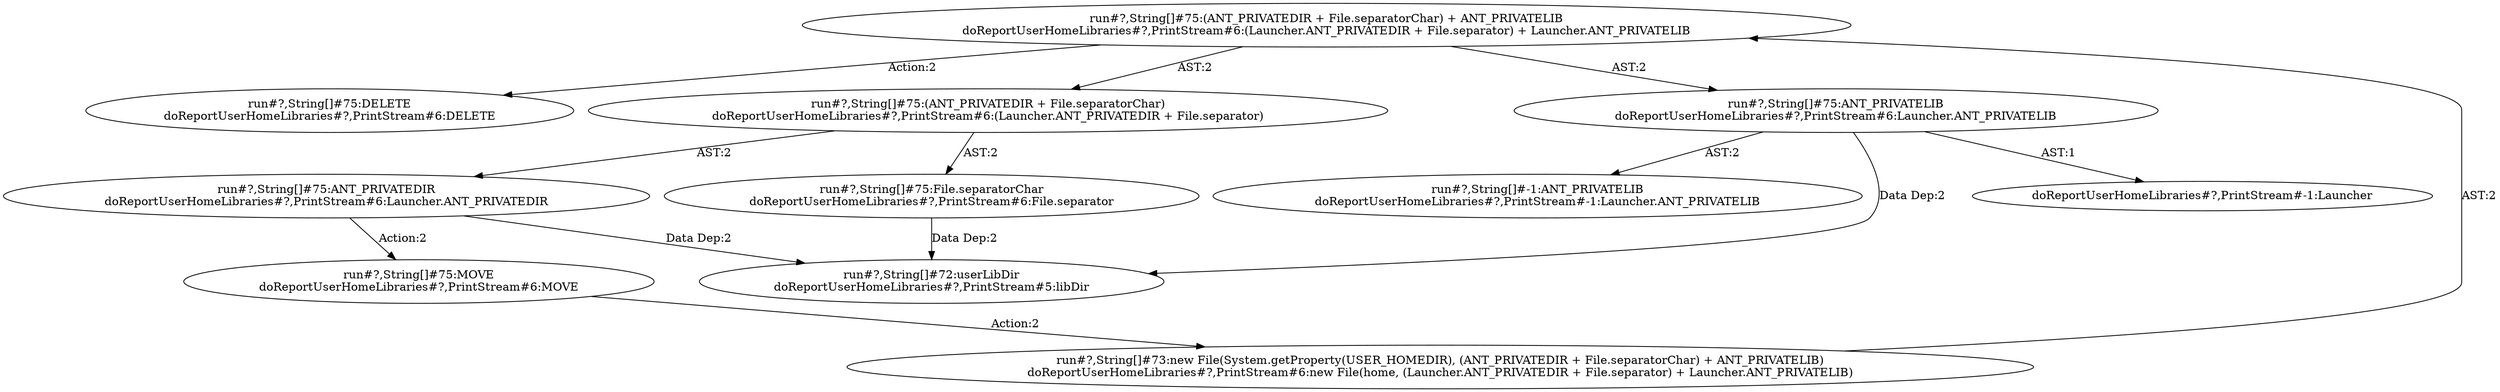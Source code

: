 digraph "Pattern" {
0 [label="run#?,String[]#75:DELETE
doReportUserHomeLibraries#?,PrintStream#6:DELETE" shape=ellipse]
1 [label="run#?,String[]#75:(ANT_PRIVATEDIR + File.separatorChar) + ANT_PRIVATELIB
doReportUserHomeLibraries#?,PrintStream#6:(Launcher.ANT_PRIVATEDIR + File.separator) + Launcher.ANT_PRIVATELIB" shape=ellipse]
2 [label="run#?,String[]#73:new File(System.getProperty(USER_HOMEDIR), (ANT_PRIVATEDIR + File.separatorChar) + ANT_PRIVATELIB)
doReportUserHomeLibraries#?,PrintStream#6:new File(home, (Launcher.ANT_PRIVATEDIR + File.separator) + Launcher.ANT_PRIVATELIB)" shape=ellipse]
3 [label="run#?,String[]#75:MOVE
doReportUserHomeLibraries#?,PrintStream#6:MOVE" shape=ellipse]
4 [label="run#?,String[]#75:(ANT_PRIVATEDIR + File.separatorChar)
doReportUserHomeLibraries#?,PrintStream#6:(Launcher.ANT_PRIVATEDIR + File.separator)" shape=ellipse]
5 [label="run#?,String[]#75:ANT_PRIVATEDIR
doReportUserHomeLibraries#?,PrintStream#6:Launcher.ANT_PRIVATEDIR" shape=ellipse]
6 [label="run#?,String[]#75:File.separatorChar
doReportUserHomeLibraries#?,PrintStream#6:File.separator" shape=ellipse]
7 [label="run#?,String[]#75:ANT_PRIVATELIB
doReportUserHomeLibraries#?,PrintStream#6:Launcher.ANT_PRIVATELIB" shape=ellipse]
8 [label="run#?,String[]#-1:ANT_PRIVATELIB
doReportUserHomeLibraries#?,PrintStream#-1:Launcher.ANT_PRIVATELIB" shape=ellipse]
9 [label="run#?,String[]#72:userLibDir
doReportUserHomeLibraries#?,PrintStream#5:libDir" shape=ellipse]
10 [label="doReportUserHomeLibraries#?,PrintStream#-1:Launcher" shape=ellipse]
1 -> 0 [label="Action:2"];
1 -> 4 [label="AST:2"];
1 -> 7 [label="AST:2"];
2 -> 1 [label="AST:2"];
3 -> 2 [label="Action:2"];
4 -> 5 [label="AST:2"];
4 -> 6 [label="AST:2"];
5 -> 3 [label="Action:2"];
5 -> 9 [label="Data Dep:2"];
6 -> 9 [label="Data Dep:2"];
7 -> 8 [label="AST:2"];
7 -> 9 [label="Data Dep:2"];
7 -> 10 [label="AST:1"];
}